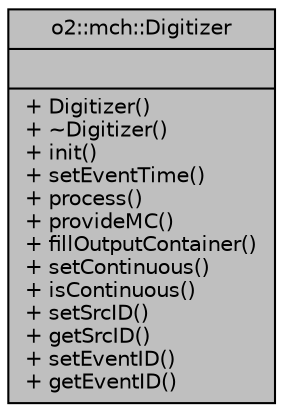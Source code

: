 digraph "o2::mch::Digitizer"
{
 // INTERACTIVE_SVG=YES
  bgcolor="transparent";
  edge [fontname="Helvetica",fontsize="10",labelfontname="Helvetica",labelfontsize="10"];
  node [fontname="Helvetica",fontsize="10",shape=record];
  Node1 [label="{o2::mch::Digitizer\n||+ Digitizer()\l+ ~Digitizer()\l+ init()\l+ setEventTime()\l+ process()\l+ provideMC()\l+ fillOutputContainer()\l+ setContinuous()\l+ isContinuous()\l+ setSrcID()\l+ getSrcID()\l+ setEventID()\l+ getEventID()\l}",height=0.2,width=0.4,color="black", fillcolor="grey75", style="filled" fontcolor="black"];
}
